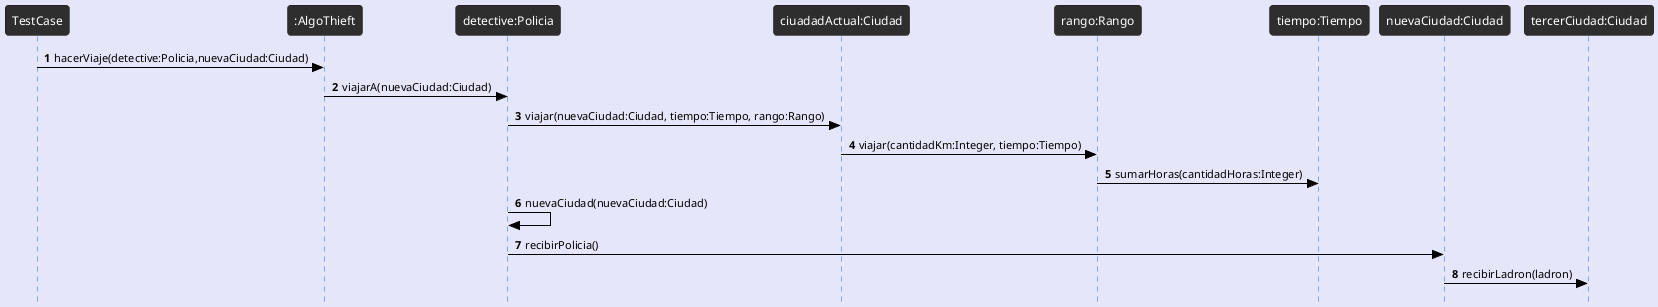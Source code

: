 @startuml Detective viaja de Montreal a Mexico
!theme reddress-darkblue
autonumber
skinparam style strictuml
skinparam BackGroundColor lavender
skinparam RoundCorner 7
skinparam SequenceGroupFontColor black
skinparam SequenceGroupBorderColor black
skinparam SequenceGroupBorderThickness 0.5
skinparam ArrowFontColor black
skinparam ArrowColor black
skinparam ActorFontColor black
skinparam participantFontSize 12
skinparam SequenceLifeLineBackGroundColor 2e2e2e

TestCase -> ":AlgoThieft" as juego: hacerViaje(detective:Policia,nuevaCiudad:Ciudad)
juego -> "detective:Policia" as detective: viajarA(nuevaCiudad:Ciudad)
detective -> "ciuadadActual:Ciudad" as ciudadActual: viajar(nuevaCiudad:Ciudad, tiempo:Tiempo, rango:Rango)
ciudadActual -> "rango:Rango" as rango: viajar(cantidadKm:Integer, tiempo:Tiempo)
rango -> "tiempo:Tiempo" : sumarHoras(cantidadHoras:Integer)
detective -> detective: nuevaCiudad(nuevaCiudad:Ciudad)

detective -> "nuevaCiudad:Ciudad" as nuevaCiudad: recibirPolicia()
nuevaCiudad -> "tercerCiudad:Ciudad" : recibirLadron(ladron)

@enduml
